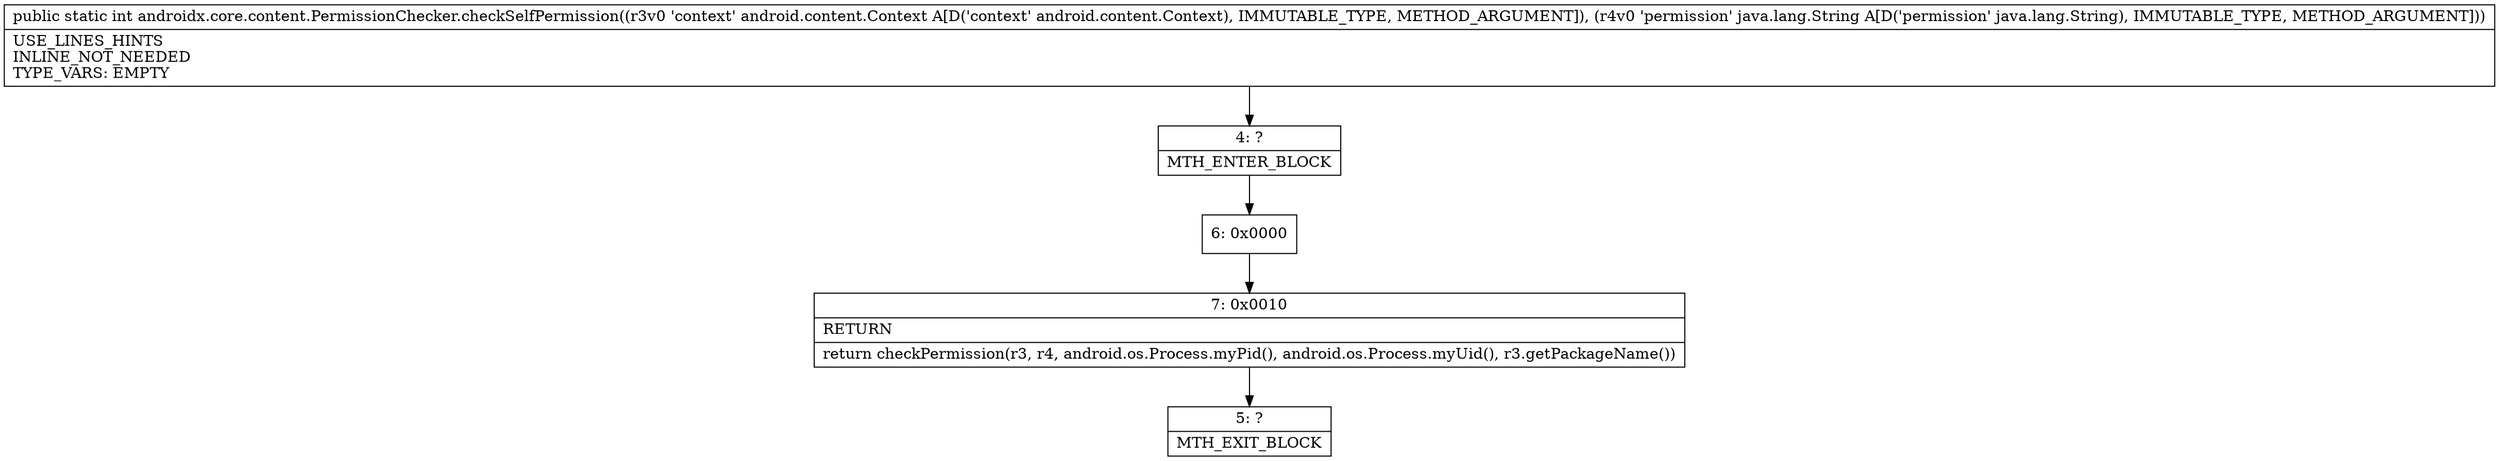 digraph "CFG forandroidx.core.content.PermissionChecker.checkSelfPermission(Landroid\/content\/Context;Ljava\/lang\/String;)I" {
Node_4 [shape=record,label="{4\:\ ?|MTH_ENTER_BLOCK\l}"];
Node_6 [shape=record,label="{6\:\ 0x0000}"];
Node_7 [shape=record,label="{7\:\ 0x0010|RETURN\l|return checkPermission(r3, r4, android.os.Process.myPid(), android.os.Process.myUid(), r3.getPackageName())\l}"];
Node_5 [shape=record,label="{5\:\ ?|MTH_EXIT_BLOCK\l}"];
MethodNode[shape=record,label="{public static int androidx.core.content.PermissionChecker.checkSelfPermission((r3v0 'context' android.content.Context A[D('context' android.content.Context), IMMUTABLE_TYPE, METHOD_ARGUMENT]), (r4v0 'permission' java.lang.String A[D('permission' java.lang.String), IMMUTABLE_TYPE, METHOD_ARGUMENT]))  | USE_LINES_HINTS\lINLINE_NOT_NEEDED\lTYPE_VARS: EMPTY\l}"];
MethodNode -> Node_4;Node_4 -> Node_6;
Node_6 -> Node_7;
Node_7 -> Node_5;
}


